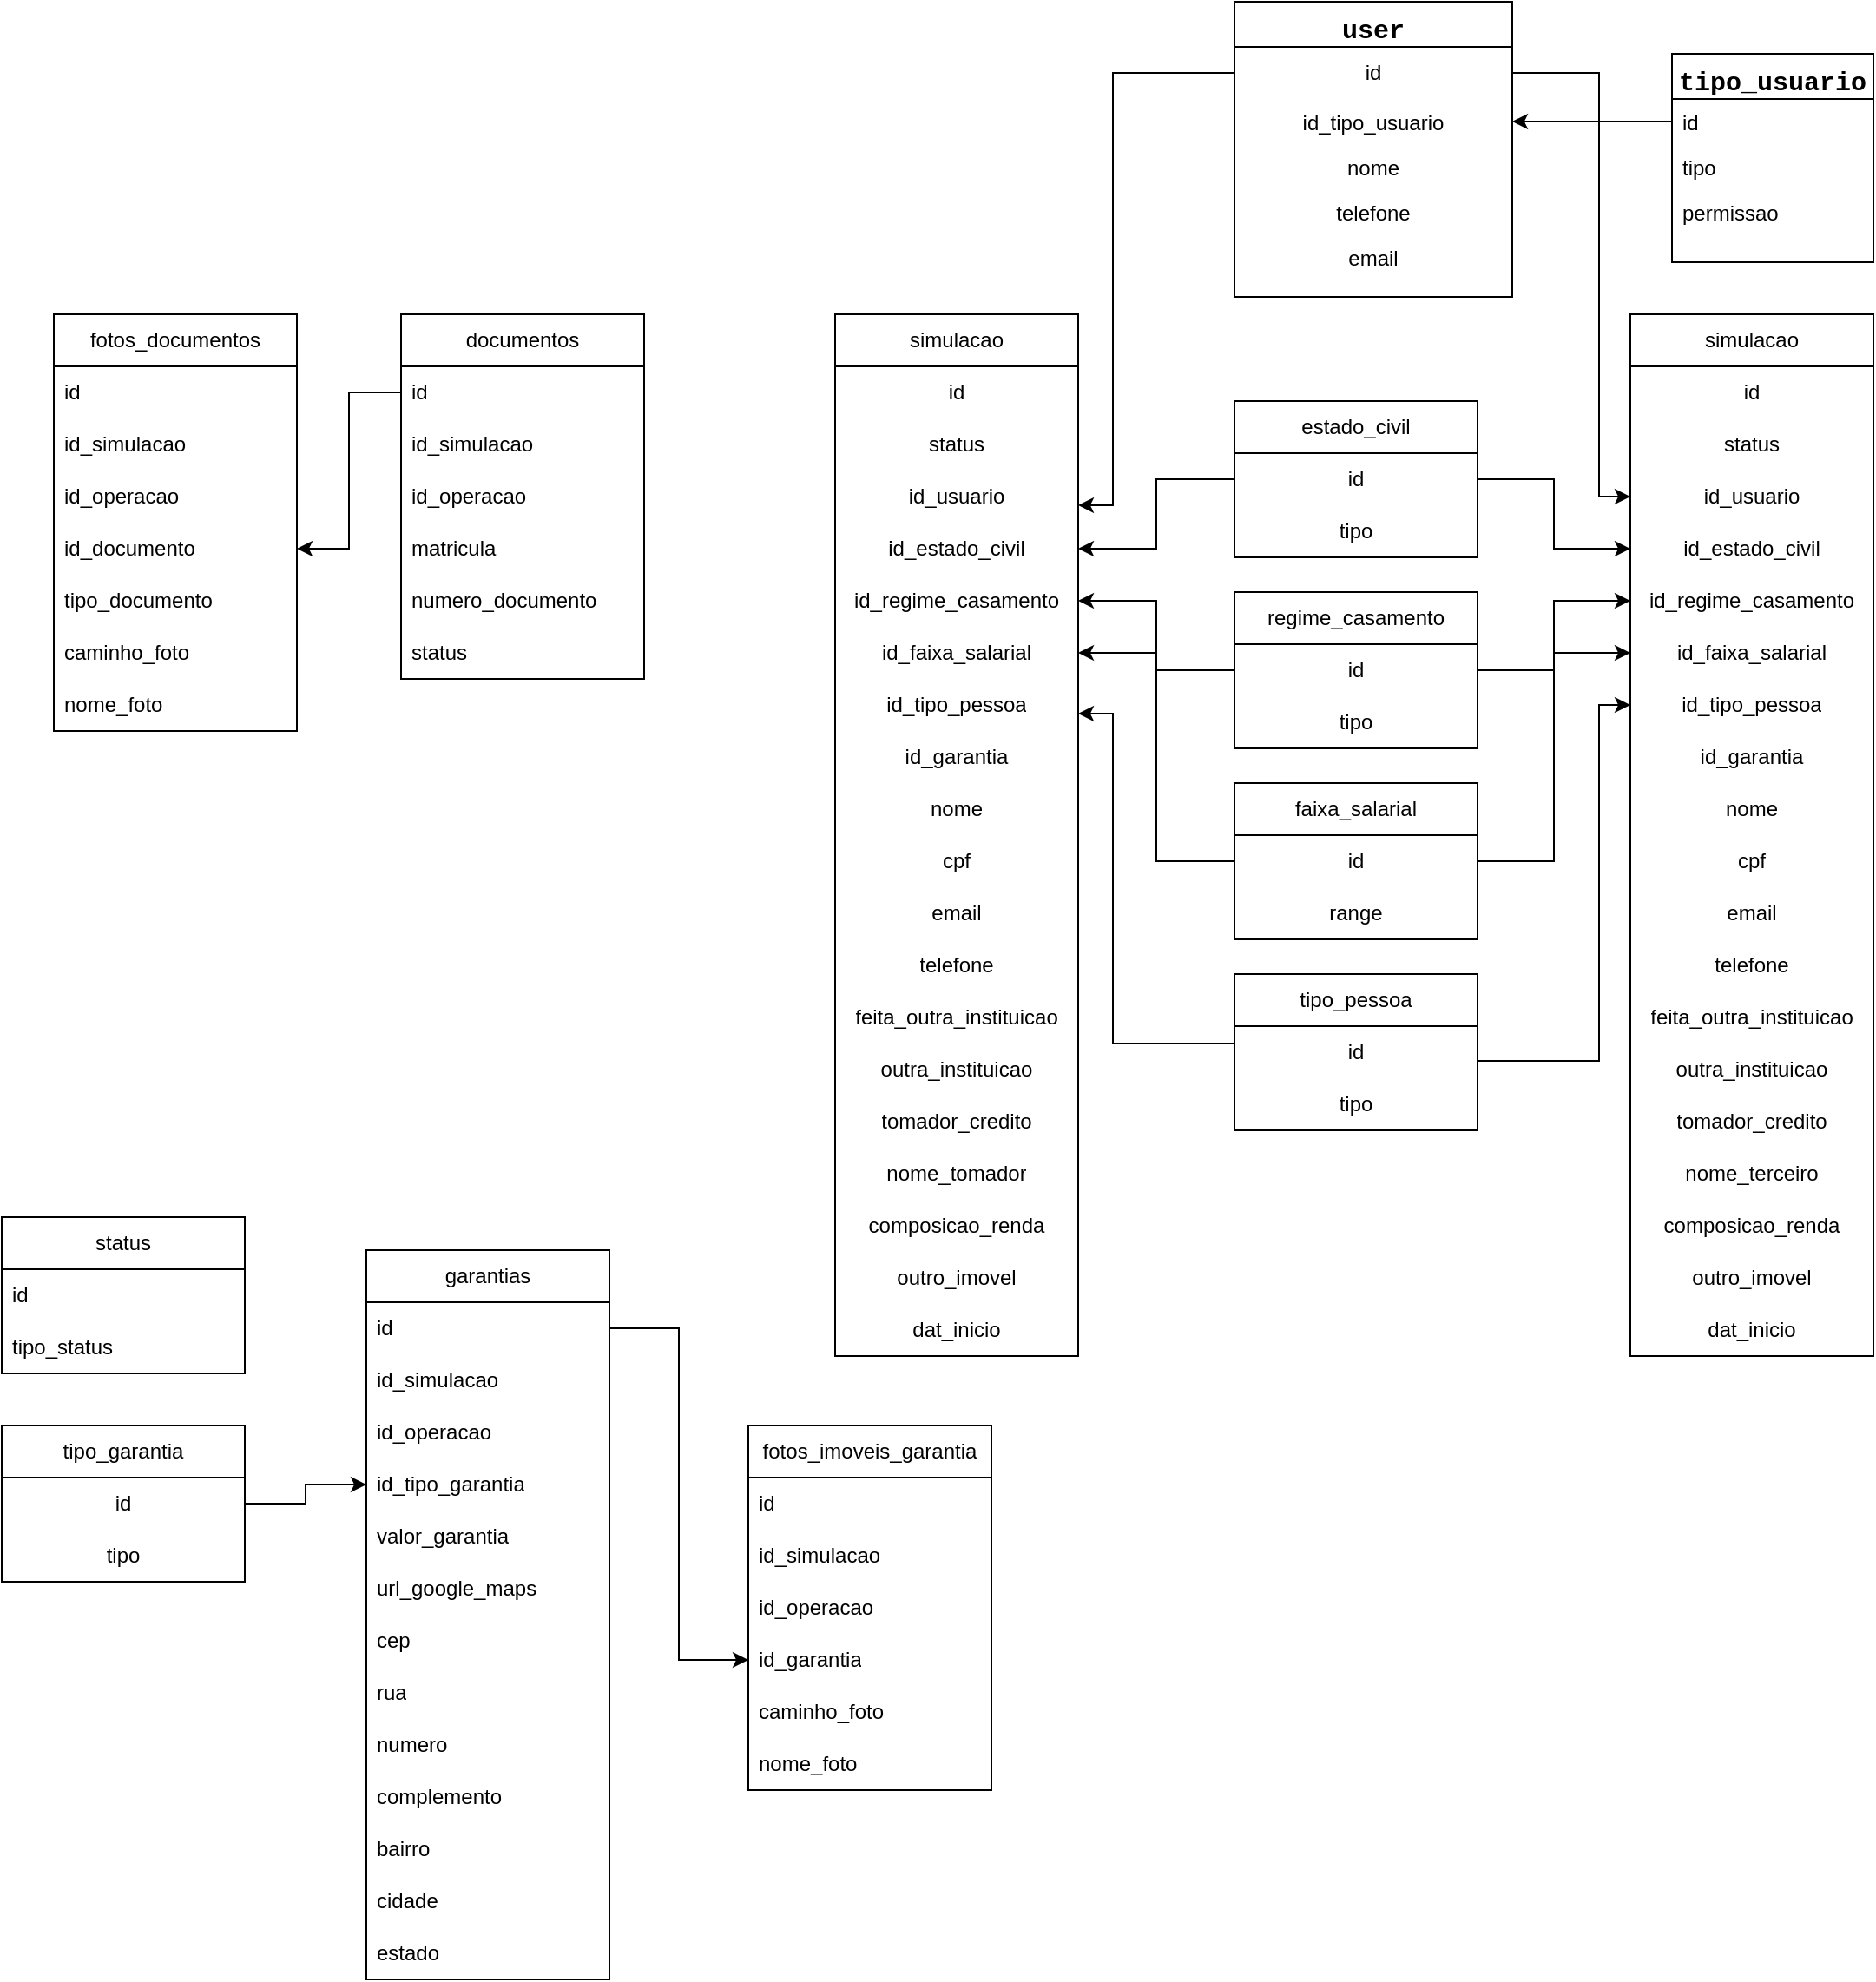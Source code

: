 <mxfile version="21.0.6" type="github">
  <diagram id="C5RBs43oDa-KdzZeNtuy" name="Page-1">
    <mxGraphModel dx="2022" dy="588" grid="1" gridSize="10" guides="1" tooltips="1" connect="1" arrows="1" fold="1" page="1" pageScale="1" pageWidth="827" pageHeight="1169" math="0" shadow="0">
      <root>
        <mxCell id="WIyWlLk6GJQsqaUBKTNV-0" />
        <mxCell id="WIyWlLk6GJQsqaUBKTNV-1" parent="WIyWlLk6GJQsqaUBKTNV-0" />
        <mxCell id="zkfFHV4jXpPFQw0GAbJ--0" value="user" style="swimlane;fontStyle=1;align=center;verticalAlign=top;childLayout=stackLayout;horizontal=1;startSize=26;horizontalStack=0;resizeParent=1;resizeLast=0;collapsible=1;marginBottom=0;rounded=0;shadow=0;strokeWidth=1;fontFamily=Courier New;fontSize=15;fillColor=default;gradientColor=none;swimlaneFillColor=default;" parent="WIyWlLk6GJQsqaUBKTNV-1" vertex="1">
          <mxGeometry x="280" y="30" width="160" height="170" as="geometry">
            <mxRectangle x="40" y="20" width="160" height="26" as="alternateBounds" />
          </mxGeometry>
        </mxCell>
        <mxCell id="uP-eKDeiWgKVKOK1xwAD-34" value="id" style="text;strokeColor=none;fillColor=none;align=center;verticalAlign=middle;spacingLeft=4;spacingRight=4;overflow=hidden;points=[[0,0.5],[1,0.5]];portConstraint=eastwest;rotatable=0;whiteSpace=wrap;html=1;" parent="zkfFHV4jXpPFQw0GAbJ--0" vertex="1">
          <mxGeometry y="26" width="160" height="30" as="geometry" />
        </mxCell>
        <mxCell id="uP-eKDeiWgKVKOK1xwAD-9" value="id_tipo_usuario" style="text;align=center;verticalAlign=top;spacingLeft=4;spacingRight=4;overflow=hidden;rotatable=0;points=[[0,0.5],[1,0.5]];portConstraint=eastwest;rounded=0;shadow=0;html=0;" parent="zkfFHV4jXpPFQw0GAbJ--0" vertex="1">
          <mxGeometry y="56" width="160" height="26" as="geometry" />
        </mxCell>
        <mxCell id="zkfFHV4jXpPFQw0GAbJ--1" value="nome" style="text;align=center;verticalAlign=top;spacingLeft=4;spacingRight=4;overflow=hidden;rotatable=0;points=[[0,0.5],[1,0.5]];portConstraint=eastwest;" parent="zkfFHV4jXpPFQw0GAbJ--0" vertex="1">
          <mxGeometry y="82" width="160" height="26" as="geometry" />
        </mxCell>
        <mxCell id="zkfFHV4jXpPFQw0GAbJ--2" value="telefone" style="text;align=center;verticalAlign=top;spacingLeft=4;spacingRight=4;overflow=hidden;rotatable=0;points=[[0,0.5],[1,0.5]];portConstraint=eastwest;rounded=0;shadow=0;html=0;" parent="zkfFHV4jXpPFQw0GAbJ--0" vertex="1">
          <mxGeometry y="108" width="160" height="26" as="geometry" />
        </mxCell>
        <mxCell id="zkfFHV4jXpPFQw0GAbJ--3" value="email" style="text;align=center;verticalAlign=top;spacingLeft=4;spacingRight=4;overflow=hidden;rotatable=0;points=[[0,0.5],[1,0.5]];portConstraint=eastwest;rounded=0;shadow=0;html=0;" parent="zkfFHV4jXpPFQw0GAbJ--0" vertex="1">
          <mxGeometry y="134" width="160" height="26" as="geometry" />
        </mxCell>
        <mxCell id="uP-eKDeiWgKVKOK1xwAD-10" value="tipo_usuario" style="swimlane;fontStyle=1;align=center;verticalAlign=top;childLayout=stackLayout;horizontal=1;startSize=26;horizontalStack=0;resizeParent=1;resizeLast=0;collapsible=1;marginBottom=0;rounded=0;shadow=0;strokeWidth=1;fontFamily=Courier New;fontSize=15;fillColor=default;gradientColor=none;swimlaneFillColor=default;" parent="WIyWlLk6GJQsqaUBKTNV-1" vertex="1">
          <mxGeometry x="532" y="60" width="116" height="120" as="geometry">
            <mxRectangle x="40" y="20" width="160" height="26" as="alternateBounds" />
          </mxGeometry>
        </mxCell>
        <mxCell id="uP-eKDeiWgKVKOK1xwAD-58" value="id" style="text;align=left;verticalAlign=top;spacingLeft=4;spacingRight=4;overflow=hidden;rotatable=0;points=[[0,0.5],[1,0.5]];portConstraint=eastwest;rounded=0;shadow=0;html=0;" parent="uP-eKDeiWgKVKOK1xwAD-10" vertex="1">
          <mxGeometry y="26" width="116" height="26" as="geometry" />
        </mxCell>
        <mxCell id="uP-eKDeiWgKVKOK1xwAD-11" value="tipo" style="text;align=left;verticalAlign=top;spacingLeft=4;spacingRight=4;overflow=hidden;rotatable=0;points=[[0,0.5],[1,0.5]];portConstraint=eastwest;" parent="uP-eKDeiWgKVKOK1xwAD-10" vertex="1">
          <mxGeometry y="52" width="116" height="26" as="geometry" />
        </mxCell>
        <mxCell id="uP-eKDeiWgKVKOK1xwAD-12" value="permissao" style="text;align=left;verticalAlign=top;spacingLeft=4;spacingRight=4;overflow=hidden;rotatable=0;points=[[0,0.5],[1,0.5]];portConstraint=eastwest;rounded=0;shadow=0;html=0;" parent="uP-eKDeiWgKVKOK1xwAD-10" vertex="1">
          <mxGeometry y="78" width="116" height="26" as="geometry" />
        </mxCell>
        <mxCell id="uP-eKDeiWgKVKOK1xwAD-53" value="estado_civil" style="swimlane;fontStyle=0;childLayout=stackLayout;horizontal=1;startSize=30;horizontalStack=0;resizeParent=1;resizeParentMax=0;resizeLast=0;collapsible=1;marginBottom=0;whiteSpace=wrap;html=1;align=center;" parent="WIyWlLk6GJQsqaUBKTNV-1" vertex="1">
          <mxGeometry x="280" y="260" width="140" height="90" as="geometry" />
        </mxCell>
        <mxCell id="uP-eKDeiWgKVKOK1xwAD-54" value="id" style="text;strokeColor=none;fillColor=none;align=center;verticalAlign=middle;spacingLeft=4;spacingRight=4;overflow=hidden;points=[[0,0.5],[1,0.5]];portConstraint=eastwest;rotatable=0;whiteSpace=wrap;html=1;" parent="uP-eKDeiWgKVKOK1xwAD-53" vertex="1">
          <mxGeometry y="30" width="140" height="30" as="geometry" />
        </mxCell>
        <mxCell id="uP-eKDeiWgKVKOK1xwAD-57" value="tipo" style="text;strokeColor=none;fillColor=none;align=center;verticalAlign=middle;spacingLeft=4;spacingRight=4;overflow=hidden;points=[[0,0.5],[1,0.5]];portConstraint=eastwest;rotatable=0;whiteSpace=wrap;html=1;" parent="uP-eKDeiWgKVKOK1xwAD-53" vertex="1">
          <mxGeometry y="60" width="140" height="30" as="geometry" />
        </mxCell>
        <mxCell id="uP-eKDeiWgKVKOK1xwAD-60" value="faixa_salarial" style="swimlane;fontStyle=0;childLayout=stackLayout;horizontal=1;startSize=30;horizontalStack=0;resizeParent=1;resizeParentMax=0;resizeLast=0;collapsible=1;marginBottom=0;whiteSpace=wrap;html=1;align=center;" parent="WIyWlLk6GJQsqaUBKTNV-1" vertex="1">
          <mxGeometry x="280" y="480" width="140" height="90" as="geometry" />
        </mxCell>
        <mxCell id="uP-eKDeiWgKVKOK1xwAD-61" value="id" style="text;strokeColor=none;fillColor=none;align=center;verticalAlign=middle;spacingLeft=4;spacingRight=4;overflow=hidden;points=[[0,0.5],[1,0.5]];portConstraint=eastwest;rotatable=0;whiteSpace=wrap;html=1;" parent="uP-eKDeiWgKVKOK1xwAD-60" vertex="1">
          <mxGeometry y="30" width="140" height="30" as="geometry" />
        </mxCell>
        <mxCell id="uP-eKDeiWgKVKOK1xwAD-62" value="range" style="text;strokeColor=none;fillColor=none;align=center;verticalAlign=middle;spacingLeft=4;spacingRight=4;overflow=hidden;points=[[0,0.5],[1,0.5]];portConstraint=eastwest;rotatable=0;whiteSpace=wrap;html=1;" parent="uP-eKDeiWgKVKOK1xwAD-60" vertex="1">
          <mxGeometry y="60" width="140" height="30" as="geometry" />
        </mxCell>
        <mxCell id="uP-eKDeiWgKVKOK1xwAD-67" value="regime_casamento" style="swimlane;fontStyle=0;childLayout=stackLayout;horizontal=1;startSize=30;horizontalStack=0;resizeParent=1;resizeParentMax=0;resizeLast=0;collapsible=1;marginBottom=0;whiteSpace=wrap;html=1;align=center;" parent="WIyWlLk6GJQsqaUBKTNV-1" vertex="1">
          <mxGeometry x="280" y="370" width="140" height="90" as="geometry" />
        </mxCell>
        <mxCell id="uP-eKDeiWgKVKOK1xwAD-68" value="id" style="text;strokeColor=none;fillColor=none;align=center;verticalAlign=middle;spacingLeft=4;spacingRight=4;overflow=hidden;points=[[0,0.5],[1,0.5]];portConstraint=eastwest;rotatable=0;whiteSpace=wrap;html=1;" parent="uP-eKDeiWgKVKOK1xwAD-67" vertex="1">
          <mxGeometry y="30" width="140" height="30" as="geometry" />
        </mxCell>
        <mxCell id="uP-eKDeiWgKVKOK1xwAD-69" value="tipo" style="text;strokeColor=none;fillColor=none;align=center;verticalAlign=middle;spacingLeft=4;spacingRight=4;overflow=hidden;points=[[0,0.5],[1,0.5]];portConstraint=eastwest;rotatable=0;whiteSpace=wrap;html=1;" parent="uP-eKDeiWgKVKOK1xwAD-67" vertex="1">
          <mxGeometry y="60" width="140" height="30" as="geometry" />
        </mxCell>
        <mxCell id="uP-eKDeiWgKVKOK1xwAD-79" value="tipo_pessoa" style="swimlane;fontStyle=0;childLayout=stackLayout;horizontal=1;startSize=30;horizontalStack=0;resizeParent=1;resizeParentMax=0;resizeLast=0;collapsible=1;marginBottom=0;whiteSpace=wrap;html=1;align=center;" parent="WIyWlLk6GJQsqaUBKTNV-1" vertex="1">
          <mxGeometry x="280" y="590" width="140" height="90" as="geometry" />
        </mxCell>
        <mxCell id="uP-eKDeiWgKVKOK1xwAD-80" value="id" style="text;strokeColor=none;fillColor=none;align=center;verticalAlign=middle;spacingLeft=4;spacingRight=4;overflow=hidden;points=[[0,0.5],[1,0.5]];portConstraint=eastwest;rotatable=0;whiteSpace=wrap;html=1;" parent="uP-eKDeiWgKVKOK1xwAD-79" vertex="1">
          <mxGeometry y="30" width="140" height="30" as="geometry" />
        </mxCell>
        <mxCell id="uP-eKDeiWgKVKOK1xwAD-82" value="tipo" style="text;strokeColor=none;fillColor=none;align=center;verticalAlign=middle;spacingLeft=4;spacingRight=4;overflow=hidden;points=[[0,0.5],[1,0.5]];portConstraint=eastwest;rotatable=0;whiteSpace=wrap;html=1;" parent="uP-eKDeiWgKVKOK1xwAD-79" vertex="1">
          <mxGeometry y="60" width="140" height="30" as="geometry" />
        </mxCell>
        <mxCell id="uP-eKDeiWgKVKOK1xwAD-72" value="tipo_garantia" style="swimlane;fontStyle=0;childLayout=stackLayout;horizontal=1;startSize=30;horizontalStack=0;resizeParent=1;resizeParentMax=0;resizeLast=0;collapsible=1;marginBottom=0;whiteSpace=wrap;html=1;align=center;" parent="WIyWlLk6GJQsqaUBKTNV-1" vertex="1">
          <mxGeometry x="-430" y="850" width="140" height="90" as="geometry" />
        </mxCell>
        <mxCell id="uP-eKDeiWgKVKOK1xwAD-73" value="id" style="text;strokeColor=none;fillColor=none;align=center;verticalAlign=middle;spacingLeft=4;spacingRight=4;overflow=hidden;points=[[0,0.5],[1,0.5]];portConstraint=eastwest;rotatable=0;whiteSpace=wrap;html=1;" parent="uP-eKDeiWgKVKOK1xwAD-72" vertex="1">
          <mxGeometry y="30" width="140" height="30" as="geometry" />
        </mxCell>
        <mxCell id="uP-eKDeiWgKVKOK1xwAD-74" value="tipo" style="text;strokeColor=none;fillColor=none;align=center;verticalAlign=middle;spacingLeft=4;spacingRight=4;overflow=hidden;points=[[0,0.5],[1,0.5]];portConstraint=eastwest;rotatable=0;whiteSpace=wrap;html=1;" parent="uP-eKDeiWgKVKOK1xwAD-72" vertex="1">
          <mxGeometry y="60" width="140" height="30" as="geometry" />
        </mxCell>
        <mxCell id="5o7Tx9g8wd3ovfmbf49C-24" value="simulacao" style="swimlane;fontStyle=0;childLayout=stackLayout;horizontal=1;startSize=30;horizontalStack=0;resizeParent=1;resizeParentMax=0;resizeLast=0;collapsible=1;marginBottom=0;whiteSpace=wrap;html=1;align=center;labelBackgroundColor=none;labelBorderColor=none;shadow=0;rounded=0;swimlaneLine=1;" parent="WIyWlLk6GJQsqaUBKTNV-1" vertex="1">
          <mxGeometry x="50" y="210" width="140" height="600" as="geometry" />
        </mxCell>
        <mxCell id="5o7Tx9g8wd3ovfmbf49C-25" value="id" style="text;strokeColor=none;fillColor=none;align=center;verticalAlign=middle;spacingLeft=4;spacingRight=4;overflow=hidden;points=[[0,0.5],[1,0.5]];portConstraint=eastwest;rotatable=0;whiteSpace=wrap;html=1;labelBackgroundColor=none;labelBorderColor=none;shadow=0;rounded=0;swimlaneLine=1;" parent="5o7Tx9g8wd3ovfmbf49C-24" vertex="1">
          <mxGeometry y="30" width="140" height="30" as="geometry" />
        </mxCell>
        <mxCell id="5o7Tx9g8wd3ovfmbf49C-26" value="status" style="text;strokeColor=none;fillColor=none;align=center;verticalAlign=middle;spacingLeft=4;spacingRight=4;overflow=hidden;points=[[0,0.5],[1,0.5]];portConstraint=eastwest;rotatable=0;whiteSpace=wrap;html=1;labelBackgroundColor=none;labelBorderColor=none;shadow=0;rounded=0;swimlaneLine=1;" parent="5o7Tx9g8wd3ovfmbf49C-24" vertex="1">
          <mxGeometry y="60" width="140" height="30" as="geometry" />
        </mxCell>
        <mxCell id="5o7Tx9g8wd3ovfmbf49C-27" value="id_usuario" style="text;strokeColor=none;fillColor=none;align=center;verticalAlign=middle;spacingLeft=4;spacingRight=4;overflow=hidden;points=[[0,0.5],[1,0.5]];portConstraint=eastwest;rotatable=0;whiteSpace=wrap;html=1;labelBackgroundColor=none;labelBorderColor=none;shadow=0;rounded=0;swimlaneLine=1;" parent="5o7Tx9g8wd3ovfmbf49C-24" vertex="1">
          <mxGeometry y="90" width="140" height="30" as="geometry" />
        </mxCell>
        <mxCell id="5o7Tx9g8wd3ovfmbf49C-28" value="id_estado_civil" style="text;strokeColor=none;fillColor=none;align=center;verticalAlign=middle;spacingLeft=4;spacingRight=4;overflow=hidden;points=[[0,0.5],[1,0.5]];portConstraint=eastwest;rotatable=0;whiteSpace=wrap;html=1;labelBackgroundColor=none;labelBorderColor=none;shadow=0;rounded=0;swimlaneLine=1;" parent="5o7Tx9g8wd3ovfmbf49C-24" vertex="1">
          <mxGeometry y="120" width="140" height="30" as="geometry" />
        </mxCell>
        <mxCell id="5o7Tx9g8wd3ovfmbf49C-29" value="id_regime_casamento" style="text;strokeColor=none;fillColor=none;align=center;verticalAlign=middle;spacingLeft=4;spacingRight=4;overflow=hidden;points=[[0,0.5],[1,0.5]];portConstraint=eastwest;rotatable=0;whiteSpace=wrap;html=1;labelBackgroundColor=none;labelBorderColor=none;shadow=0;rounded=0;swimlaneLine=1;" parent="5o7Tx9g8wd3ovfmbf49C-24" vertex="1">
          <mxGeometry y="150" width="140" height="30" as="geometry" />
        </mxCell>
        <mxCell id="5o7Tx9g8wd3ovfmbf49C-30" value="id_faixa_salarial" style="text;strokeColor=none;fillColor=none;align=center;verticalAlign=middle;spacingLeft=4;spacingRight=4;overflow=hidden;points=[[0,0.5],[1,0.5]];portConstraint=eastwest;rotatable=0;whiteSpace=wrap;html=1;labelBackgroundColor=none;labelBorderColor=none;shadow=0;rounded=0;swimlaneLine=1;" parent="5o7Tx9g8wd3ovfmbf49C-24" vertex="1">
          <mxGeometry y="180" width="140" height="30" as="geometry" />
        </mxCell>
        <mxCell id="5o7Tx9g8wd3ovfmbf49C-32" value="id_tipo_pessoa" style="text;strokeColor=none;fillColor=none;align=center;verticalAlign=middle;spacingLeft=4;spacingRight=4;overflow=hidden;points=[[0,0.5],[1,0.5]];portConstraint=eastwest;rotatable=0;whiteSpace=wrap;html=1;labelBackgroundColor=none;labelBorderColor=none;shadow=0;rounded=0;swimlaneLine=1;" parent="5o7Tx9g8wd3ovfmbf49C-24" vertex="1">
          <mxGeometry y="210" width="140" height="30" as="geometry" />
        </mxCell>
        <mxCell id="5o7Tx9g8wd3ovfmbf49C-31" value="id_garantia" style="text;strokeColor=none;fillColor=none;align=center;verticalAlign=middle;spacingLeft=4;spacingRight=4;overflow=hidden;points=[[0,0.5],[1,0.5]];portConstraint=eastwest;rotatable=0;whiteSpace=wrap;html=1;labelBackgroundColor=none;labelBorderColor=none;shadow=0;rounded=0;swimlaneLine=1;" parent="5o7Tx9g8wd3ovfmbf49C-24" vertex="1">
          <mxGeometry y="240" width="140" height="30" as="geometry" />
        </mxCell>
        <mxCell id="5o7Tx9g8wd3ovfmbf49C-33" value="nome" style="text;align=center;verticalAlign=middle;spacingLeft=4;spacingRight=4;overflow=hidden;points=[[0,0.5],[1,0.5]];portConstraint=eastwest;rotatable=0;whiteSpace=wrap;html=1;labelBackgroundColor=none;labelBorderColor=none;shadow=0;rounded=0;swimlaneLine=1;" parent="5o7Tx9g8wd3ovfmbf49C-24" vertex="1">
          <mxGeometry y="270" width="140" height="30" as="geometry" />
        </mxCell>
        <mxCell id="5o7Tx9g8wd3ovfmbf49C-38" value="cpf" style="text;strokeColor=none;fillColor=none;align=center;verticalAlign=middle;spacingLeft=4;spacingRight=4;overflow=hidden;points=[[0,0.5],[1,0.5]];portConstraint=eastwest;rotatable=0;whiteSpace=wrap;html=1;labelBackgroundColor=none;labelBorderColor=none;shadow=0;rounded=0;swimlaneLine=1;" parent="5o7Tx9g8wd3ovfmbf49C-24" vertex="1">
          <mxGeometry y="300" width="140" height="30" as="geometry" />
        </mxCell>
        <mxCell id="5o7Tx9g8wd3ovfmbf49C-34" value="email" style="text;align=center;verticalAlign=middle;spacingLeft=4;spacingRight=4;overflow=hidden;points=[[0,0.5],[1,0.5]];portConstraint=eastwest;rotatable=0;whiteSpace=wrap;html=1;labelBackgroundColor=none;labelBorderColor=none;shadow=0;rounded=0;swimlaneLine=1;" parent="5o7Tx9g8wd3ovfmbf49C-24" vertex="1">
          <mxGeometry y="330" width="140" height="30" as="geometry" />
        </mxCell>
        <mxCell id="5o7Tx9g8wd3ovfmbf49C-35" value="telefone" style="text;align=center;verticalAlign=middle;spacingLeft=4;spacingRight=4;overflow=hidden;points=[[0,0.5],[1,0.5]];portConstraint=eastwest;rotatable=0;whiteSpace=wrap;html=1;labelBackgroundColor=none;labelBorderColor=none;shadow=0;rounded=0;swimlaneLine=1;" parent="5o7Tx9g8wd3ovfmbf49C-24" vertex="1">
          <mxGeometry y="360" width="140" height="30" as="geometry" />
        </mxCell>
        <mxCell id="KdEPTazA244qmYJFgWqS-23" value="feita_outra_instituicao" style="text;align=center;verticalAlign=middle;spacingLeft=4;spacingRight=4;overflow=hidden;points=[[0,0.5],[1,0.5]];portConstraint=eastwest;rotatable=0;whiteSpace=wrap;html=1;labelBackgroundColor=none;labelBorderColor=none;shadow=0;rounded=0;swimlaneLine=1;" parent="5o7Tx9g8wd3ovfmbf49C-24" vertex="1">
          <mxGeometry y="390" width="140" height="30" as="geometry" />
        </mxCell>
        <mxCell id="KdEPTazA244qmYJFgWqS-25" value="outra_instituicao" style="text;align=center;verticalAlign=middle;spacingLeft=4;spacingRight=4;overflow=hidden;points=[[0,0.5],[1,0.5]];portConstraint=eastwest;rotatable=0;whiteSpace=wrap;html=1;labelBackgroundColor=none;labelBorderColor=none;shadow=0;rounded=0;swimlaneLine=1;" parent="5o7Tx9g8wd3ovfmbf49C-24" vertex="1">
          <mxGeometry y="420" width="140" height="30" as="geometry" />
        </mxCell>
        <mxCell id="KdEPTazA244qmYJFgWqS-27" value="tomador_credito" style="text;align=center;verticalAlign=middle;spacingLeft=4;spacingRight=4;overflow=hidden;points=[[0,0.5],[1,0.5]];portConstraint=eastwest;rotatable=0;whiteSpace=wrap;html=1;labelBackgroundColor=none;labelBorderColor=none;shadow=0;rounded=0;swimlaneLine=1;" parent="5o7Tx9g8wd3ovfmbf49C-24" vertex="1">
          <mxGeometry y="450" width="140" height="30" as="geometry" />
        </mxCell>
        <mxCell id="KdEPTazA244qmYJFgWqS-28" value="nome_tomador" style="text;align=center;verticalAlign=middle;spacingLeft=4;spacingRight=4;overflow=hidden;points=[[0,0.5],[1,0.5]];portConstraint=eastwest;rotatable=0;whiteSpace=wrap;html=1;labelBackgroundColor=none;labelBorderColor=none;shadow=0;rounded=0;swimlaneLine=1;" parent="5o7Tx9g8wd3ovfmbf49C-24" vertex="1">
          <mxGeometry y="480" width="140" height="30" as="geometry" />
        </mxCell>
        <mxCell id="KdEPTazA244qmYJFgWqS-31" value="composicao_renda" style="text;align=center;verticalAlign=middle;spacingLeft=4;spacingRight=4;overflow=hidden;points=[[0,0.5],[1,0.5]];portConstraint=eastwest;rotatable=0;whiteSpace=wrap;html=1;labelBackgroundColor=none;labelBorderColor=none;shadow=0;rounded=0;swimlaneLine=1;" parent="5o7Tx9g8wd3ovfmbf49C-24" vertex="1">
          <mxGeometry y="510" width="140" height="30" as="geometry" />
        </mxCell>
        <mxCell id="KdEPTazA244qmYJFgWqS-58" value="outro_imovel" style="text;align=center;verticalAlign=middle;spacingLeft=4;spacingRight=4;overflow=hidden;points=[[0,0.5],[1,0.5]];portConstraint=eastwest;rotatable=0;whiteSpace=wrap;html=1;labelBackgroundColor=none;labelBorderColor=none;shadow=0;rounded=0;swimlaneLine=1;" parent="5o7Tx9g8wd3ovfmbf49C-24" vertex="1">
          <mxGeometry y="540" width="140" height="30" as="geometry" />
        </mxCell>
        <mxCell id="KdEPTazA244qmYJFgWqS-33" value="dat_inicio" style="text;align=center;verticalAlign=middle;spacingLeft=4;spacingRight=4;overflow=hidden;points=[[0,0.5],[1,0.5]];portConstraint=eastwest;rotatable=0;whiteSpace=wrap;html=1;labelBackgroundColor=none;labelBorderColor=none;shadow=0;rounded=0;swimlaneLine=1;" parent="5o7Tx9g8wd3ovfmbf49C-24" vertex="1">
          <mxGeometry y="570" width="140" height="30" as="geometry" />
        </mxCell>
        <mxCell id="5o7Tx9g8wd3ovfmbf49C-48" style="edgeStyle=orthogonalEdgeStyle;rounded=0;orthogonalLoop=1;jettySize=auto;html=1;" parent="WIyWlLk6GJQsqaUBKTNV-1" source="uP-eKDeiWgKVKOK1xwAD-58" target="uP-eKDeiWgKVKOK1xwAD-9" edge="1">
          <mxGeometry relative="1" as="geometry" />
        </mxCell>
        <mxCell id="5o7Tx9g8wd3ovfmbf49C-49" value="simulacao" style="swimlane;fontStyle=0;childLayout=stackLayout;horizontal=1;startSize=30;horizontalStack=0;resizeParent=1;resizeParentMax=0;resizeLast=0;collapsible=1;marginBottom=0;whiteSpace=wrap;html=1;align=center;" parent="WIyWlLk6GJQsqaUBKTNV-1" vertex="1">
          <mxGeometry x="508" y="210" width="140" height="600" as="geometry" />
        </mxCell>
        <mxCell id="5o7Tx9g8wd3ovfmbf49C-50" value="id" style="text;strokeColor=none;fillColor=none;align=center;verticalAlign=middle;spacingLeft=4;spacingRight=4;overflow=hidden;points=[[0,0.5],[1,0.5]];portConstraint=eastwest;rotatable=0;whiteSpace=wrap;html=1;" parent="5o7Tx9g8wd3ovfmbf49C-49" vertex="1">
          <mxGeometry y="30" width="140" height="30" as="geometry" />
        </mxCell>
        <mxCell id="5o7Tx9g8wd3ovfmbf49C-51" value="status" style="text;strokeColor=none;fillColor=none;align=center;verticalAlign=middle;spacingLeft=4;spacingRight=4;overflow=hidden;points=[[0,0.5],[1,0.5]];portConstraint=eastwest;rotatable=0;whiteSpace=wrap;html=1;" parent="5o7Tx9g8wd3ovfmbf49C-49" vertex="1">
          <mxGeometry y="60" width="140" height="30" as="geometry" />
        </mxCell>
        <mxCell id="5o7Tx9g8wd3ovfmbf49C-52" value="id_usuario" style="text;strokeColor=none;fillColor=none;align=center;verticalAlign=middle;spacingLeft=4;spacingRight=4;overflow=hidden;points=[[0,0.5],[1,0.5]];portConstraint=eastwest;rotatable=0;whiteSpace=wrap;html=1;" parent="5o7Tx9g8wd3ovfmbf49C-49" vertex="1">
          <mxGeometry y="90" width="140" height="30" as="geometry" />
        </mxCell>
        <mxCell id="5o7Tx9g8wd3ovfmbf49C-53" value="id_estado_civil" style="text;strokeColor=none;fillColor=none;align=center;verticalAlign=middle;spacingLeft=4;spacingRight=4;overflow=hidden;points=[[0,0.5],[1,0.5]];portConstraint=eastwest;rotatable=0;whiteSpace=wrap;html=1;" parent="5o7Tx9g8wd3ovfmbf49C-49" vertex="1">
          <mxGeometry y="120" width="140" height="30" as="geometry" />
        </mxCell>
        <mxCell id="5o7Tx9g8wd3ovfmbf49C-54" value="id_regime_casamento" style="text;strokeColor=none;fillColor=none;align=center;verticalAlign=middle;spacingLeft=4;spacingRight=4;overflow=hidden;points=[[0,0.5],[1,0.5]];portConstraint=eastwest;rotatable=0;whiteSpace=wrap;html=1;" parent="5o7Tx9g8wd3ovfmbf49C-49" vertex="1">
          <mxGeometry y="150" width="140" height="30" as="geometry" />
        </mxCell>
        <mxCell id="5o7Tx9g8wd3ovfmbf49C-55" value="id_faixa_salarial" style="text;strokeColor=none;fillColor=none;align=center;verticalAlign=middle;spacingLeft=4;spacingRight=4;overflow=hidden;points=[[0,0.5],[1,0.5]];portConstraint=eastwest;rotatable=0;whiteSpace=wrap;html=1;" parent="5o7Tx9g8wd3ovfmbf49C-49" vertex="1">
          <mxGeometry y="180" width="140" height="30" as="geometry" />
        </mxCell>
        <mxCell id="5o7Tx9g8wd3ovfmbf49C-57" value="id_tipo_pessoa" style="text;strokeColor=none;fillColor=none;align=center;verticalAlign=middle;spacingLeft=4;spacingRight=4;overflow=hidden;points=[[0,0.5],[1,0.5]];portConstraint=eastwest;rotatable=0;whiteSpace=wrap;html=1;" parent="5o7Tx9g8wd3ovfmbf49C-49" vertex="1">
          <mxGeometry y="210" width="140" height="30" as="geometry" />
        </mxCell>
        <mxCell id="5o7Tx9g8wd3ovfmbf49C-56" value="id_garantia" style="text;strokeColor=none;fillColor=none;align=center;verticalAlign=middle;spacingLeft=4;spacingRight=4;overflow=hidden;points=[[0,0.5],[1,0.5]];portConstraint=eastwest;rotatable=0;whiteSpace=wrap;html=1;" parent="5o7Tx9g8wd3ovfmbf49C-49" vertex="1">
          <mxGeometry y="240" width="140" height="30" as="geometry" />
        </mxCell>
        <mxCell id="5o7Tx9g8wd3ovfmbf49C-58" value="nome" style="text;align=center;verticalAlign=middle;spacingLeft=4;spacingRight=4;overflow=hidden;points=[[0,0.5],[1,0.5]];portConstraint=eastwest;rotatable=0;whiteSpace=wrap;html=1;" parent="5o7Tx9g8wd3ovfmbf49C-49" vertex="1">
          <mxGeometry y="270" width="140" height="30" as="geometry" />
        </mxCell>
        <mxCell id="KdEPTazA244qmYJFgWqS-0" value="cpf" style="text;strokeColor=none;fillColor=none;align=center;verticalAlign=middle;spacingLeft=4;spacingRight=4;overflow=hidden;points=[[0,0.5],[1,0.5]];portConstraint=eastwest;rotatable=0;whiteSpace=wrap;html=1;labelBackgroundColor=none;labelBorderColor=none;shadow=0;rounded=0;swimlaneLine=1;" parent="5o7Tx9g8wd3ovfmbf49C-49" vertex="1">
          <mxGeometry y="300" width="140" height="30" as="geometry" />
        </mxCell>
        <mxCell id="5o7Tx9g8wd3ovfmbf49C-59" value="email" style="text;align=center;verticalAlign=middle;spacingLeft=4;spacingRight=4;overflow=hidden;points=[[0,0.5],[1,0.5]];portConstraint=eastwest;rotatable=0;whiteSpace=wrap;html=1;" parent="5o7Tx9g8wd3ovfmbf49C-49" vertex="1">
          <mxGeometry y="330" width="140" height="30" as="geometry" />
        </mxCell>
        <mxCell id="5o7Tx9g8wd3ovfmbf49C-60" value="telefone" style="text;align=center;verticalAlign=middle;spacingLeft=4;spacingRight=4;overflow=hidden;points=[[0,0.5],[1,0.5]];portConstraint=eastwest;rotatable=0;whiteSpace=wrap;html=1;" parent="5o7Tx9g8wd3ovfmbf49C-49" vertex="1">
          <mxGeometry y="360" width="140" height="30" as="geometry" />
        </mxCell>
        <mxCell id="KdEPTazA244qmYJFgWqS-24" value="feita_outra_instituicao" style="text;align=center;verticalAlign=middle;spacingLeft=4;spacingRight=4;overflow=hidden;points=[[0,0.5],[1,0.5]];portConstraint=eastwest;rotatable=0;whiteSpace=wrap;html=1;labelBackgroundColor=none;labelBorderColor=none;shadow=0;rounded=0;swimlaneLine=1;" parent="5o7Tx9g8wd3ovfmbf49C-49" vertex="1">
          <mxGeometry y="390" width="140" height="30" as="geometry" />
        </mxCell>
        <mxCell id="KdEPTazA244qmYJFgWqS-26" value="outra_instituicao" style="text;align=center;verticalAlign=middle;spacingLeft=4;spacingRight=4;overflow=hidden;points=[[0,0.5],[1,0.5]];portConstraint=eastwest;rotatable=0;whiteSpace=wrap;html=1;labelBackgroundColor=none;labelBorderColor=none;shadow=0;rounded=0;swimlaneLine=1;" parent="5o7Tx9g8wd3ovfmbf49C-49" vertex="1">
          <mxGeometry y="420" width="140" height="30" as="geometry" />
        </mxCell>
        <mxCell id="KdEPTazA244qmYJFgWqS-29" value="tomador_credito" style="text;align=center;verticalAlign=middle;spacingLeft=4;spacingRight=4;overflow=hidden;points=[[0,0.5],[1,0.5]];portConstraint=eastwest;rotatable=0;whiteSpace=wrap;html=1;labelBackgroundColor=none;labelBorderColor=none;shadow=0;rounded=0;swimlaneLine=1;" parent="5o7Tx9g8wd3ovfmbf49C-49" vertex="1">
          <mxGeometry y="450" width="140" height="30" as="geometry" />
        </mxCell>
        <mxCell id="KdEPTazA244qmYJFgWqS-30" value="nome_terceiro" style="text;align=center;verticalAlign=middle;spacingLeft=4;spacingRight=4;overflow=hidden;points=[[0,0.5],[1,0.5]];portConstraint=eastwest;rotatable=0;whiteSpace=wrap;html=1;labelBackgroundColor=none;labelBorderColor=none;shadow=0;rounded=0;swimlaneLine=1;" parent="5o7Tx9g8wd3ovfmbf49C-49" vertex="1">
          <mxGeometry y="480" width="140" height="30" as="geometry" />
        </mxCell>
        <mxCell id="KdEPTazA244qmYJFgWqS-32" value="composicao_renda" style="text;align=center;verticalAlign=middle;spacingLeft=4;spacingRight=4;overflow=hidden;points=[[0,0.5],[1,0.5]];portConstraint=eastwest;rotatable=0;whiteSpace=wrap;html=1;labelBackgroundColor=none;labelBorderColor=none;shadow=0;rounded=0;swimlaneLine=1;" parent="5o7Tx9g8wd3ovfmbf49C-49" vertex="1">
          <mxGeometry y="510" width="140" height="30" as="geometry" />
        </mxCell>
        <mxCell id="KdEPTazA244qmYJFgWqS-34" value="outro_imovel" style="text;align=center;verticalAlign=middle;spacingLeft=4;spacingRight=4;overflow=hidden;points=[[0,0.5],[1,0.5]];portConstraint=eastwest;rotatable=0;whiteSpace=wrap;html=1;labelBackgroundColor=none;labelBorderColor=none;shadow=0;rounded=0;swimlaneLine=1;" parent="5o7Tx9g8wd3ovfmbf49C-49" vertex="1">
          <mxGeometry y="540" width="140" height="30" as="geometry" />
        </mxCell>
        <mxCell id="KdEPTazA244qmYJFgWqS-63" value="dat_inicio" style="text;align=center;verticalAlign=middle;spacingLeft=4;spacingRight=4;overflow=hidden;points=[[0,0.5],[1,0.5]];portConstraint=eastwest;rotatable=0;whiteSpace=wrap;html=1;labelBackgroundColor=none;labelBorderColor=none;shadow=0;rounded=0;swimlaneLine=1;" parent="5o7Tx9g8wd3ovfmbf49C-49" vertex="1">
          <mxGeometry y="570" width="140" height="30" as="geometry" />
        </mxCell>
        <mxCell id="5o7Tx9g8wd3ovfmbf49C-72" style="edgeStyle=orthogonalEdgeStyle;rounded=0;orthogonalLoop=1;jettySize=auto;html=1;" parent="WIyWlLk6GJQsqaUBKTNV-1" source="uP-eKDeiWgKVKOK1xwAD-54" target="5o7Tx9g8wd3ovfmbf49C-28" edge="1">
          <mxGeometry relative="1" as="geometry" />
        </mxCell>
        <mxCell id="5o7Tx9g8wd3ovfmbf49C-73" style="edgeStyle=orthogonalEdgeStyle;rounded=0;orthogonalLoop=1;jettySize=auto;html=1;" parent="WIyWlLk6GJQsqaUBKTNV-1" source="uP-eKDeiWgKVKOK1xwAD-54" target="5o7Tx9g8wd3ovfmbf49C-53" edge="1">
          <mxGeometry relative="1" as="geometry" />
        </mxCell>
        <mxCell id="5o7Tx9g8wd3ovfmbf49C-74" style="edgeStyle=orthogonalEdgeStyle;rounded=0;orthogonalLoop=1;jettySize=auto;html=1;" parent="WIyWlLk6GJQsqaUBKTNV-1" source="uP-eKDeiWgKVKOK1xwAD-68" target="5o7Tx9g8wd3ovfmbf49C-29" edge="1">
          <mxGeometry relative="1" as="geometry" />
        </mxCell>
        <mxCell id="5o7Tx9g8wd3ovfmbf49C-75" style="edgeStyle=orthogonalEdgeStyle;rounded=0;orthogonalLoop=1;jettySize=auto;html=1;" parent="WIyWlLk6GJQsqaUBKTNV-1" source="uP-eKDeiWgKVKOK1xwAD-68" target="5o7Tx9g8wd3ovfmbf49C-54" edge="1">
          <mxGeometry relative="1" as="geometry" />
        </mxCell>
        <mxCell id="5o7Tx9g8wd3ovfmbf49C-76" style="edgeStyle=orthogonalEdgeStyle;rounded=0;orthogonalLoop=1;jettySize=auto;html=1;entryX=1;entryY=0.5;entryDx=0;entryDy=0;" parent="WIyWlLk6GJQsqaUBKTNV-1" source="uP-eKDeiWgKVKOK1xwAD-61" target="5o7Tx9g8wd3ovfmbf49C-30" edge="1">
          <mxGeometry relative="1" as="geometry" />
        </mxCell>
        <mxCell id="5o7Tx9g8wd3ovfmbf49C-77" style="edgeStyle=orthogonalEdgeStyle;rounded=0;orthogonalLoop=1;jettySize=auto;html=1;" parent="WIyWlLk6GJQsqaUBKTNV-1" source="uP-eKDeiWgKVKOK1xwAD-61" target="5o7Tx9g8wd3ovfmbf49C-55" edge="1">
          <mxGeometry relative="1" as="geometry" />
        </mxCell>
        <mxCell id="5o7Tx9g8wd3ovfmbf49C-80" style="edgeStyle=orthogonalEdgeStyle;rounded=0;orthogonalLoop=1;jettySize=auto;html=1;" parent="WIyWlLk6GJQsqaUBKTNV-1" source="uP-eKDeiWgKVKOK1xwAD-80" target="5o7Tx9g8wd3ovfmbf49C-32" edge="1">
          <mxGeometry relative="1" as="geometry">
            <Array as="points">
              <mxPoint x="210" y="630" />
              <mxPoint x="210" y="440" />
            </Array>
          </mxGeometry>
        </mxCell>
        <mxCell id="5o7Tx9g8wd3ovfmbf49C-81" style="edgeStyle=orthogonalEdgeStyle;rounded=0;orthogonalLoop=1;jettySize=auto;html=1;" parent="WIyWlLk6GJQsqaUBKTNV-1" source="uP-eKDeiWgKVKOK1xwAD-80" target="5o7Tx9g8wd3ovfmbf49C-57" edge="1">
          <mxGeometry relative="1" as="geometry">
            <Array as="points">
              <mxPoint x="490" y="640" />
              <mxPoint x="490" y="435" />
            </Array>
            <mxPoint x="490" y="485" as="targetPoint" />
          </mxGeometry>
        </mxCell>
        <mxCell id="5o7Tx9g8wd3ovfmbf49C-82" style="edgeStyle=orthogonalEdgeStyle;rounded=0;orthogonalLoop=1;jettySize=auto;html=1;" parent="WIyWlLk6GJQsqaUBKTNV-1" source="uP-eKDeiWgKVKOK1xwAD-34" target="5o7Tx9g8wd3ovfmbf49C-27" edge="1">
          <mxGeometry relative="1" as="geometry">
            <Array as="points">
              <mxPoint x="210" y="71" />
              <mxPoint x="210" y="320" />
            </Array>
          </mxGeometry>
        </mxCell>
        <mxCell id="5o7Tx9g8wd3ovfmbf49C-83" style="edgeStyle=orthogonalEdgeStyle;rounded=0;orthogonalLoop=1;jettySize=auto;html=1;" parent="WIyWlLk6GJQsqaUBKTNV-1" source="uP-eKDeiWgKVKOK1xwAD-34" target="5o7Tx9g8wd3ovfmbf49C-52" edge="1">
          <mxGeometry relative="1" as="geometry">
            <Array as="points">
              <mxPoint x="490" y="71" />
              <mxPoint x="490" y="315" />
            </Array>
          </mxGeometry>
        </mxCell>
        <mxCell id="KdEPTazA244qmYJFgWqS-1" value="garantias" style="swimlane;fontStyle=0;childLayout=stackLayout;horizontal=1;startSize=30;horizontalStack=0;resizeParent=1;resizeParentMax=0;resizeLast=0;collapsible=1;marginBottom=0;whiteSpace=wrap;html=1;" parent="WIyWlLk6GJQsqaUBKTNV-1" vertex="1">
          <mxGeometry x="-220" y="749" width="140" height="420" as="geometry" />
        </mxCell>
        <mxCell id="KdEPTazA244qmYJFgWqS-13" value="id" style="text;strokeColor=none;fillColor=none;align=left;verticalAlign=middle;spacingLeft=4;spacingRight=4;overflow=hidden;points=[[0,0.5],[1,0.5]];portConstraint=eastwest;rotatable=0;whiteSpace=wrap;html=1;" parent="KdEPTazA244qmYJFgWqS-1" vertex="1">
          <mxGeometry y="30" width="140" height="30" as="geometry" />
        </mxCell>
        <mxCell id="KdEPTazA244qmYJFgWqS-19" value="id_simulacao" style="text;strokeColor=none;fillColor=none;align=left;verticalAlign=middle;spacingLeft=4;spacingRight=4;overflow=hidden;points=[[0,0.5],[1,0.5]];portConstraint=eastwest;rotatable=0;whiteSpace=wrap;html=1;" parent="KdEPTazA244qmYJFgWqS-1" vertex="1">
          <mxGeometry y="60" width="140" height="30" as="geometry" />
        </mxCell>
        <mxCell id="KdEPTazA244qmYJFgWqS-20" value="id_operacao" style="text;strokeColor=none;fillColor=none;align=left;verticalAlign=middle;spacingLeft=4;spacingRight=4;overflow=hidden;points=[[0,0.5],[1,0.5]];portConstraint=eastwest;rotatable=0;whiteSpace=wrap;html=1;" parent="KdEPTazA244qmYJFgWqS-1" vertex="1">
          <mxGeometry y="90" width="140" height="30" as="geometry" />
        </mxCell>
        <mxCell id="KdEPTazA244qmYJFgWqS-3" value="id_tipo_garantia" style="text;strokeColor=none;fillColor=none;align=left;verticalAlign=middle;spacingLeft=4;spacingRight=4;overflow=hidden;points=[[0,0.5],[1,0.5]];portConstraint=eastwest;rotatable=0;whiteSpace=wrap;html=1;" parent="KdEPTazA244qmYJFgWqS-1" vertex="1">
          <mxGeometry y="120" width="140" height="30" as="geometry" />
        </mxCell>
        <mxCell id="KdEPTazA244qmYJFgWqS-18" value="valor_garantia" style="text;strokeColor=none;fillColor=none;align=left;verticalAlign=middle;spacingLeft=4;spacingRight=4;overflow=hidden;points=[[0,0.5],[1,0.5]];portConstraint=eastwest;rotatable=0;whiteSpace=wrap;html=1;" parent="KdEPTazA244qmYJFgWqS-1" vertex="1">
          <mxGeometry y="150" width="140" height="30" as="geometry" />
        </mxCell>
        <mxCell id="KdEPTazA244qmYJFgWqS-17" value="url_google_maps" style="text;strokeColor=none;fillColor=none;align=left;verticalAlign=middle;spacingLeft=4;spacingRight=4;overflow=hidden;points=[[0,0.5],[1,0.5]];portConstraint=eastwest;rotatable=0;whiteSpace=wrap;html=1;" parent="KdEPTazA244qmYJFgWqS-1" vertex="1">
          <mxGeometry y="180" width="140" height="30" as="geometry" />
        </mxCell>
        <mxCell id="KdEPTazA244qmYJFgWqS-4" value="cep" style="text;strokeColor=none;fillColor=none;align=left;verticalAlign=middle;spacingLeft=4;spacingRight=4;overflow=hidden;points=[[0,0.5],[1,0.5]];portConstraint=eastwest;rotatable=0;whiteSpace=wrap;html=1;" parent="KdEPTazA244qmYJFgWqS-1" vertex="1">
          <mxGeometry y="210" width="140" height="30" as="geometry" />
        </mxCell>
        <mxCell id="KdEPTazA244qmYJFgWqS-6" value="rua" style="text;strokeColor=none;fillColor=none;align=left;verticalAlign=middle;spacingLeft=4;spacingRight=4;overflow=hidden;points=[[0,0.5],[1,0.5]];portConstraint=eastwest;rotatable=0;whiteSpace=wrap;html=1;" parent="KdEPTazA244qmYJFgWqS-1" vertex="1">
          <mxGeometry y="240" width="140" height="30" as="geometry" />
        </mxCell>
        <mxCell id="KdEPTazA244qmYJFgWqS-7" value="numero" style="text;strokeColor=none;fillColor=none;align=left;verticalAlign=middle;spacingLeft=4;spacingRight=4;overflow=hidden;points=[[0,0.5],[1,0.5]];portConstraint=eastwest;rotatable=0;whiteSpace=wrap;html=1;" parent="KdEPTazA244qmYJFgWqS-1" vertex="1">
          <mxGeometry y="270" width="140" height="30" as="geometry" />
        </mxCell>
        <mxCell id="KdEPTazA244qmYJFgWqS-8" value="complemento" style="text;strokeColor=none;fillColor=none;align=left;verticalAlign=middle;spacingLeft=4;spacingRight=4;overflow=hidden;points=[[0,0.5],[1,0.5]];portConstraint=eastwest;rotatable=0;whiteSpace=wrap;html=1;" parent="KdEPTazA244qmYJFgWqS-1" vertex="1">
          <mxGeometry y="300" width="140" height="30" as="geometry" />
        </mxCell>
        <mxCell id="KdEPTazA244qmYJFgWqS-9" value="bairro" style="text;strokeColor=none;fillColor=none;align=left;verticalAlign=middle;spacingLeft=4;spacingRight=4;overflow=hidden;points=[[0,0.5],[1,0.5]];portConstraint=eastwest;rotatable=0;whiteSpace=wrap;html=1;" parent="KdEPTazA244qmYJFgWqS-1" vertex="1">
          <mxGeometry y="330" width="140" height="30" as="geometry" />
        </mxCell>
        <mxCell id="KdEPTazA244qmYJFgWqS-10" value="cidade" style="text;strokeColor=none;fillColor=none;align=left;verticalAlign=middle;spacingLeft=4;spacingRight=4;overflow=hidden;points=[[0,0.5],[1,0.5]];portConstraint=eastwest;rotatable=0;whiteSpace=wrap;html=1;" parent="KdEPTazA244qmYJFgWqS-1" vertex="1">
          <mxGeometry y="360" width="140" height="30" as="geometry" />
        </mxCell>
        <mxCell id="KdEPTazA244qmYJFgWqS-11" value="estado" style="text;strokeColor=none;fillColor=none;align=left;verticalAlign=middle;spacingLeft=4;spacingRight=4;overflow=hidden;points=[[0,0.5],[1,0.5]];portConstraint=eastwest;rotatable=0;whiteSpace=wrap;html=1;" parent="KdEPTazA244qmYJFgWqS-1" vertex="1">
          <mxGeometry y="390" width="140" height="30" as="geometry" />
        </mxCell>
        <mxCell id="KdEPTazA244qmYJFgWqS-5" style="edgeStyle=orthogonalEdgeStyle;rounded=0;orthogonalLoop=1;jettySize=auto;html=1;" parent="WIyWlLk6GJQsqaUBKTNV-1" source="uP-eKDeiWgKVKOK1xwAD-73" target="KdEPTazA244qmYJFgWqS-3" edge="1">
          <mxGeometry relative="1" as="geometry" />
        </mxCell>
        <mxCell id="KdEPTazA244qmYJFgWqS-35" value="documentos" style="swimlane;fontStyle=0;childLayout=stackLayout;horizontal=1;startSize=30;horizontalStack=0;resizeParent=1;resizeParentMax=0;resizeLast=0;collapsible=1;marginBottom=0;whiteSpace=wrap;html=1;" parent="WIyWlLk6GJQsqaUBKTNV-1" vertex="1">
          <mxGeometry x="-200" y="210" width="140" height="210" as="geometry" />
        </mxCell>
        <mxCell id="KdEPTazA244qmYJFgWqS-36" value="id" style="text;strokeColor=none;fillColor=none;align=left;verticalAlign=middle;spacingLeft=4;spacingRight=4;overflow=hidden;points=[[0,0.5],[1,0.5]];portConstraint=eastwest;rotatable=0;whiteSpace=wrap;html=1;" parent="KdEPTazA244qmYJFgWqS-35" vertex="1">
          <mxGeometry y="30" width="140" height="30" as="geometry" />
        </mxCell>
        <mxCell id="KdEPTazA244qmYJFgWqS-37" value="id_simulacao" style="text;strokeColor=none;fillColor=none;align=left;verticalAlign=middle;spacingLeft=4;spacingRight=4;overflow=hidden;points=[[0,0.5],[1,0.5]];portConstraint=eastwest;rotatable=0;whiteSpace=wrap;html=1;" parent="KdEPTazA244qmYJFgWqS-35" vertex="1">
          <mxGeometry y="60" width="140" height="30" as="geometry" />
        </mxCell>
        <mxCell id="KdEPTazA244qmYJFgWqS-38" value="id_operacao" style="text;strokeColor=none;fillColor=none;align=left;verticalAlign=middle;spacingLeft=4;spacingRight=4;overflow=hidden;points=[[0,0.5],[1,0.5]];portConstraint=eastwest;rotatable=0;whiteSpace=wrap;html=1;" parent="KdEPTazA244qmYJFgWqS-35" vertex="1">
          <mxGeometry y="90" width="140" height="30" as="geometry" />
        </mxCell>
        <mxCell id="KdEPTazA244qmYJFgWqS-45" value="matricula" style="text;strokeColor=none;fillColor=none;align=left;verticalAlign=middle;spacingLeft=4;spacingRight=4;overflow=hidden;points=[[0,0.5],[1,0.5]];portConstraint=eastwest;rotatable=0;whiteSpace=wrap;html=1;" parent="KdEPTazA244qmYJFgWqS-35" vertex="1">
          <mxGeometry y="120" width="140" height="30" as="geometry" />
        </mxCell>
        <mxCell id="KdEPTazA244qmYJFgWqS-46" value="numero_documento" style="text;strokeColor=none;fillColor=none;align=left;verticalAlign=middle;spacingLeft=4;spacingRight=4;overflow=hidden;points=[[0,0.5],[1,0.5]];portConstraint=eastwest;rotatable=0;whiteSpace=wrap;html=1;" parent="KdEPTazA244qmYJFgWqS-35" vertex="1">
          <mxGeometry y="150" width="140" height="30" as="geometry" />
        </mxCell>
        <mxCell id="KdEPTazA244qmYJFgWqS-57" value="status" style="text;strokeColor=none;fillColor=none;align=left;verticalAlign=middle;spacingLeft=4;spacingRight=4;overflow=hidden;points=[[0,0.5],[1,0.5]];portConstraint=eastwest;rotatable=0;whiteSpace=wrap;html=1;" parent="KdEPTazA244qmYJFgWqS-35" vertex="1">
          <mxGeometry y="180" width="140" height="30" as="geometry" />
        </mxCell>
        <mxCell id="KdEPTazA244qmYJFgWqS-49" value="fotos_documentos" style="swimlane;fontStyle=0;childLayout=stackLayout;horizontal=1;startSize=30;horizontalStack=0;resizeParent=1;resizeParentMax=0;resizeLast=0;collapsible=1;marginBottom=0;whiteSpace=wrap;html=1;" parent="WIyWlLk6GJQsqaUBKTNV-1" vertex="1">
          <mxGeometry x="-400" y="210" width="140" height="240" as="geometry" />
        </mxCell>
        <mxCell id="KdEPTazA244qmYJFgWqS-50" value="id" style="text;strokeColor=none;fillColor=none;align=left;verticalAlign=middle;spacingLeft=4;spacingRight=4;overflow=hidden;points=[[0,0.5],[1,0.5]];portConstraint=eastwest;rotatable=0;whiteSpace=wrap;html=1;" parent="KdEPTazA244qmYJFgWqS-49" vertex="1">
          <mxGeometry y="30" width="140" height="30" as="geometry" />
        </mxCell>
        <mxCell id="KdEPTazA244qmYJFgWqS-51" value="id_simulacao" style="text;strokeColor=none;fillColor=none;align=left;verticalAlign=middle;spacingLeft=4;spacingRight=4;overflow=hidden;points=[[0,0.5],[1,0.5]];portConstraint=eastwest;rotatable=0;whiteSpace=wrap;html=1;" parent="KdEPTazA244qmYJFgWqS-49" vertex="1">
          <mxGeometry y="60" width="140" height="30" as="geometry" />
        </mxCell>
        <mxCell id="KdEPTazA244qmYJFgWqS-52" value="id_operacao" style="text;strokeColor=none;fillColor=none;align=left;verticalAlign=middle;spacingLeft=4;spacingRight=4;overflow=hidden;points=[[0,0.5],[1,0.5]];portConstraint=eastwest;rotatable=0;whiteSpace=wrap;html=1;" parent="KdEPTazA244qmYJFgWqS-49" vertex="1">
          <mxGeometry y="90" width="140" height="30" as="geometry" />
        </mxCell>
        <mxCell id="KdEPTazA244qmYJFgWqS-53" value="id_documento" style="text;strokeColor=none;fillColor=none;align=left;verticalAlign=middle;spacingLeft=4;spacingRight=4;overflow=hidden;points=[[0,0.5],[1,0.5]];portConstraint=eastwest;rotatable=0;whiteSpace=wrap;html=1;" parent="KdEPTazA244qmYJFgWqS-49" vertex="1">
          <mxGeometry y="120" width="140" height="30" as="geometry" />
        </mxCell>
        <mxCell id="KdEPTazA244qmYJFgWqS-54" value="tipo_documento" style="text;strokeColor=none;fillColor=none;align=left;verticalAlign=middle;spacingLeft=4;spacingRight=4;overflow=hidden;points=[[0,0.5],[1,0.5]];portConstraint=eastwest;rotatable=0;whiteSpace=wrap;html=1;" parent="KdEPTazA244qmYJFgWqS-49" vertex="1">
          <mxGeometry y="150" width="140" height="30" as="geometry" />
        </mxCell>
        <mxCell id="KdEPTazA244qmYJFgWqS-55" value="caminho_foto" style="text;strokeColor=none;fillColor=none;align=left;verticalAlign=middle;spacingLeft=4;spacingRight=4;overflow=hidden;points=[[0,0.5],[1,0.5]];portConstraint=eastwest;rotatable=0;whiteSpace=wrap;html=1;" parent="KdEPTazA244qmYJFgWqS-49" vertex="1">
          <mxGeometry y="180" width="140" height="30" as="geometry" />
        </mxCell>
        <mxCell id="KdEPTazA244qmYJFgWqS-56" value="nome_foto" style="text;strokeColor=none;fillColor=none;align=left;verticalAlign=middle;spacingLeft=4;spacingRight=4;overflow=hidden;points=[[0,0.5],[1,0.5]];portConstraint=eastwest;rotatable=0;whiteSpace=wrap;html=1;" parent="KdEPTazA244qmYJFgWqS-49" vertex="1">
          <mxGeometry y="210" width="140" height="30" as="geometry" />
        </mxCell>
        <mxCell id="KdEPTazA244qmYJFgWqS-59" value="status" style="swimlane;fontStyle=0;childLayout=stackLayout;horizontal=1;startSize=30;horizontalStack=0;resizeParent=1;resizeParentMax=0;resizeLast=0;collapsible=1;marginBottom=0;whiteSpace=wrap;html=1;" parent="WIyWlLk6GJQsqaUBKTNV-1" vertex="1">
          <mxGeometry x="-430" y="730" width="140" height="90" as="geometry" />
        </mxCell>
        <mxCell id="KdEPTazA244qmYJFgWqS-60" value="id" style="text;strokeColor=none;fillColor=none;align=left;verticalAlign=middle;spacingLeft=4;spacingRight=4;overflow=hidden;points=[[0,0.5],[1,0.5]];portConstraint=eastwest;rotatable=0;whiteSpace=wrap;html=1;" parent="KdEPTazA244qmYJFgWqS-59" vertex="1">
          <mxGeometry y="30" width="140" height="30" as="geometry" />
        </mxCell>
        <mxCell id="KdEPTazA244qmYJFgWqS-61" value="tipo_status" style="text;strokeColor=none;fillColor=none;align=left;verticalAlign=middle;spacingLeft=4;spacingRight=4;overflow=hidden;points=[[0,0.5],[1,0.5]];portConstraint=eastwest;rotatable=0;whiteSpace=wrap;html=1;" parent="KdEPTazA244qmYJFgWqS-59" vertex="1">
          <mxGeometry y="60" width="140" height="30" as="geometry" />
        </mxCell>
        <mxCell id="KdEPTazA244qmYJFgWqS-64" value="fotos_imoveis_garantia" style="swimlane;fontStyle=0;childLayout=stackLayout;horizontal=1;startSize=30;horizontalStack=0;resizeParent=1;resizeParentMax=0;resizeLast=0;collapsible=1;marginBottom=0;whiteSpace=wrap;html=1;" parent="WIyWlLk6GJQsqaUBKTNV-1" vertex="1">
          <mxGeometry y="850" width="140" height="210" as="geometry" />
        </mxCell>
        <mxCell id="KdEPTazA244qmYJFgWqS-65" value="id" style="text;strokeColor=none;fillColor=none;align=left;verticalAlign=middle;spacingLeft=4;spacingRight=4;overflow=hidden;points=[[0,0.5],[1,0.5]];portConstraint=eastwest;rotatable=0;whiteSpace=wrap;html=1;" parent="KdEPTazA244qmYJFgWqS-64" vertex="1">
          <mxGeometry y="30" width="140" height="30" as="geometry" />
        </mxCell>
        <mxCell id="KdEPTazA244qmYJFgWqS-66" value="id_simulacao" style="text;strokeColor=none;fillColor=none;align=left;verticalAlign=middle;spacingLeft=4;spacingRight=4;overflow=hidden;points=[[0,0.5],[1,0.5]];portConstraint=eastwest;rotatable=0;whiteSpace=wrap;html=1;" parent="KdEPTazA244qmYJFgWqS-64" vertex="1">
          <mxGeometry y="60" width="140" height="30" as="geometry" />
        </mxCell>
        <mxCell id="KdEPTazA244qmYJFgWqS-67" value="id_operacao" style="text;strokeColor=none;fillColor=none;align=left;verticalAlign=middle;spacingLeft=4;spacingRight=4;overflow=hidden;points=[[0,0.5],[1,0.5]];portConstraint=eastwest;rotatable=0;whiteSpace=wrap;html=1;" parent="KdEPTazA244qmYJFgWqS-64" vertex="1">
          <mxGeometry y="90" width="140" height="30" as="geometry" />
        </mxCell>
        <mxCell id="KdEPTazA244qmYJFgWqS-68" value="id_garantia" style="text;strokeColor=none;fillColor=none;align=left;verticalAlign=middle;spacingLeft=4;spacingRight=4;overflow=hidden;points=[[0,0.5],[1,0.5]];portConstraint=eastwest;rotatable=0;whiteSpace=wrap;html=1;" parent="KdEPTazA244qmYJFgWqS-64" vertex="1">
          <mxGeometry y="120" width="140" height="30" as="geometry" />
        </mxCell>
        <mxCell id="KdEPTazA244qmYJFgWqS-70" value="caminho_foto" style="text;strokeColor=none;fillColor=none;align=left;verticalAlign=middle;spacingLeft=4;spacingRight=4;overflow=hidden;points=[[0,0.5],[1,0.5]];portConstraint=eastwest;rotatable=0;whiteSpace=wrap;html=1;" parent="KdEPTazA244qmYJFgWqS-64" vertex="1">
          <mxGeometry y="150" width="140" height="30" as="geometry" />
        </mxCell>
        <mxCell id="KdEPTazA244qmYJFgWqS-71" value="nome_foto" style="text;strokeColor=none;fillColor=none;align=left;verticalAlign=middle;spacingLeft=4;spacingRight=4;overflow=hidden;points=[[0,0.5],[1,0.5]];portConstraint=eastwest;rotatable=0;whiteSpace=wrap;html=1;" parent="KdEPTazA244qmYJFgWqS-64" vertex="1">
          <mxGeometry y="180" width="140" height="30" as="geometry" />
        </mxCell>
        <mxCell id="KdEPTazA244qmYJFgWqS-72" style="edgeStyle=orthogonalEdgeStyle;rounded=0;orthogonalLoop=1;jettySize=auto;html=1;" parent="WIyWlLk6GJQsqaUBKTNV-1" source="KdEPTazA244qmYJFgWqS-13" target="KdEPTazA244qmYJFgWqS-68" edge="1">
          <mxGeometry relative="1" as="geometry" />
        </mxCell>
        <mxCell id="KdEPTazA244qmYJFgWqS-73" style="edgeStyle=orthogonalEdgeStyle;rounded=0;orthogonalLoop=1;jettySize=auto;html=1;" parent="WIyWlLk6GJQsqaUBKTNV-1" source="KdEPTazA244qmYJFgWqS-36" target="KdEPTazA244qmYJFgWqS-53" edge="1">
          <mxGeometry relative="1" as="geometry" />
        </mxCell>
      </root>
    </mxGraphModel>
  </diagram>
</mxfile>
